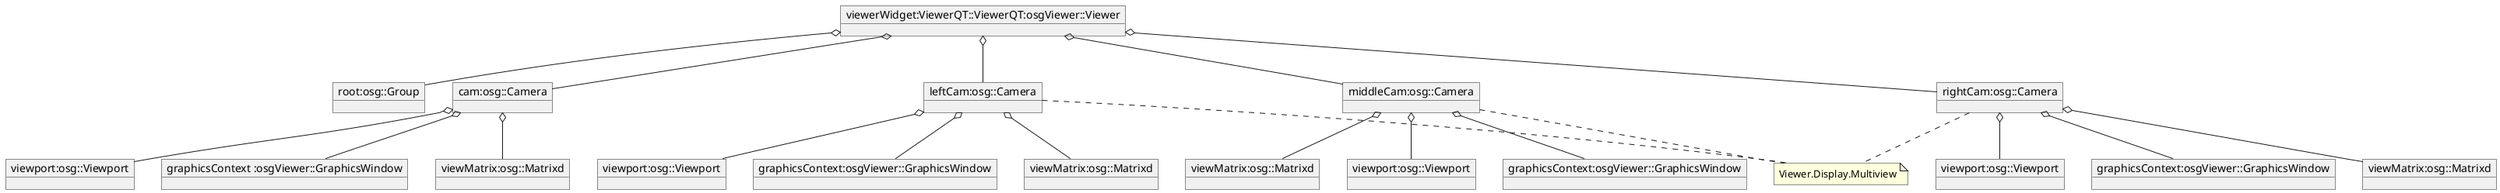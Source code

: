// Module Graph.structure.layer1
// Autor: Aug_RealityKings



@startuml
object "viewerWidget:ViewerQT::ViewerQT:osgViewer::Viewer" as obj1
object "root:osg::Group" as obj2
object "cam:osg::Camera" as obj3
object "viewport:osg::Viewport" as obj4
object "graphicsContext :osgViewer::GraphicsWindow" as obj5
object "viewMatrix:osg::Matrixd" as obj6
object "leftCam:osg::Camera" as obj7
object "viewport:osg::Viewport" as obj8
object "graphicsContext:osgViewer::GraphicsWindow" as obj9
object "viewMatrix:osg::Matrixd" as obj10
object "middleCam:osg::Camera" as obj11
object "viewport:osg::Viewport" as obj12
object "graphicsContext:osgViewer::GraphicsWindow" as obj13
object "viewMatrix:osg::Matrixd" as obj14
object "rightCam:osg::Camera" as obj15
object "viewport:osg::Viewport" as obj16
object "graphicsContext:osgViewer::GraphicsWindow" as obj17
object "viewMatrix:osg::Matrixd" as obj18
		
		
obj1 o-- obj2
obj1 o-- obj3
obj1 o-- obj7
obj1 o-- obj11
obj1 o-- obj15

obj3 o-- obj4
obj3 o-- obj5
obj3 o-- obj6

obj7 o-- obj8
obj7 o-- obj9
obj7 o-- obj10

obj11 o-- obj12
obj11 o-- obj13
obj11 o-- obj14

obj15 o-- obj16
obj15 o-- obj17
obj15 o-- obj18




note "Viewer.Display.Multiview" as N1
obj7 .. N1
obj11 .. N1
obj15 .. N1


@enduml